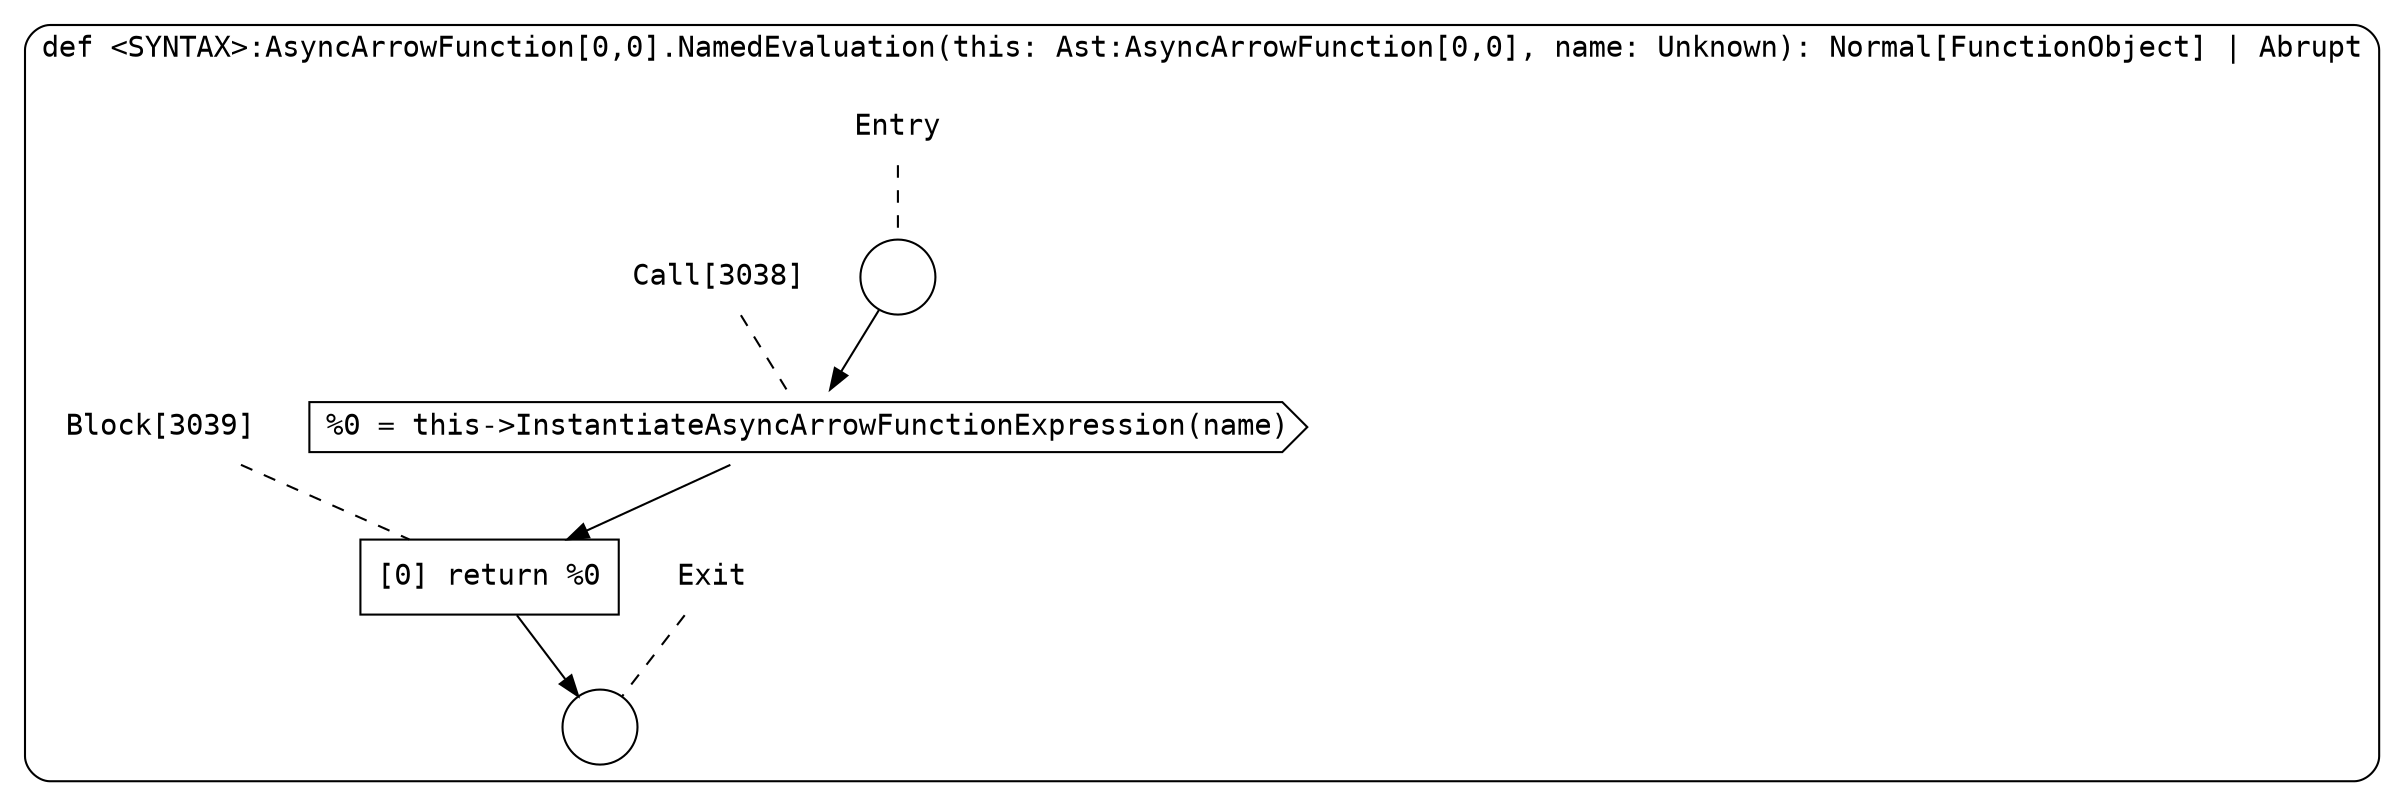 digraph {
  graph [fontname = "Consolas"]
  node [fontname = "Consolas"]
  edge [fontname = "Consolas"]
  subgraph cluster789 {
    label = "def <SYNTAX>:AsyncArrowFunction[0,0].NamedEvaluation(this: Ast:AsyncArrowFunction[0,0], name: Unknown): Normal[FunctionObject] | Abrupt"
    style = rounded
    cluster789_entry_name [shape=none, label=<<font color="black">Entry</font>>]
    cluster789_entry_name -> cluster789_entry [arrowhead=none, color="black", style=dashed]
    cluster789_entry [shape=circle label=" " color="black" fillcolor="white" style=filled]
    cluster789_entry -> node3038 [color="black"]
    cluster789_exit_name [shape=none, label=<<font color="black">Exit</font>>]
    cluster789_exit_name -> cluster789_exit [arrowhead=none, color="black", style=dashed]
    cluster789_exit [shape=circle label=" " color="black" fillcolor="white" style=filled]
    node3038_name [shape=none, label=<<font color="black">Call[3038]</font>>]
    node3038_name -> node3038 [arrowhead=none, color="black", style=dashed]
    node3038 [shape=cds, label=<<font color="black">%0 = this-&gt;InstantiateAsyncArrowFunctionExpression(name)</font>> color="black" fillcolor="white", style=filled]
    node3038 -> node3039 [color="black"]
    node3039_name [shape=none, label=<<font color="black">Block[3039]</font>>]
    node3039_name -> node3039 [arrowhead=none, color="black", style=dashed]
    node3039 [shape=box, label=<<font color="black">[0] return %0<BR ALIGN="LEFT"/></font>> color="black" fillcolor="white", style=filled]
    node3039 -> cluster789_exit [color="black"]
  }
}